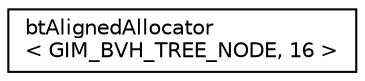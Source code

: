 digraph "Graphical Class Hierarchy"
{
  edge [fontname="Helvetica",fontsize="10",labelfontname="Helvetica",labelfontsize="10"];
  node [fontname="Helvetica",fontsize="10",shape=record];
  rankdir="LR";
  Node1 [label="btAlignedAllocator\l\< GIM_BVH_TREE_NODE, 16 \>",height=0.2,width=0.4,color="black", fillcolor="white", style="filled",URL="$classbt_aligned_allocator.html"];
}

